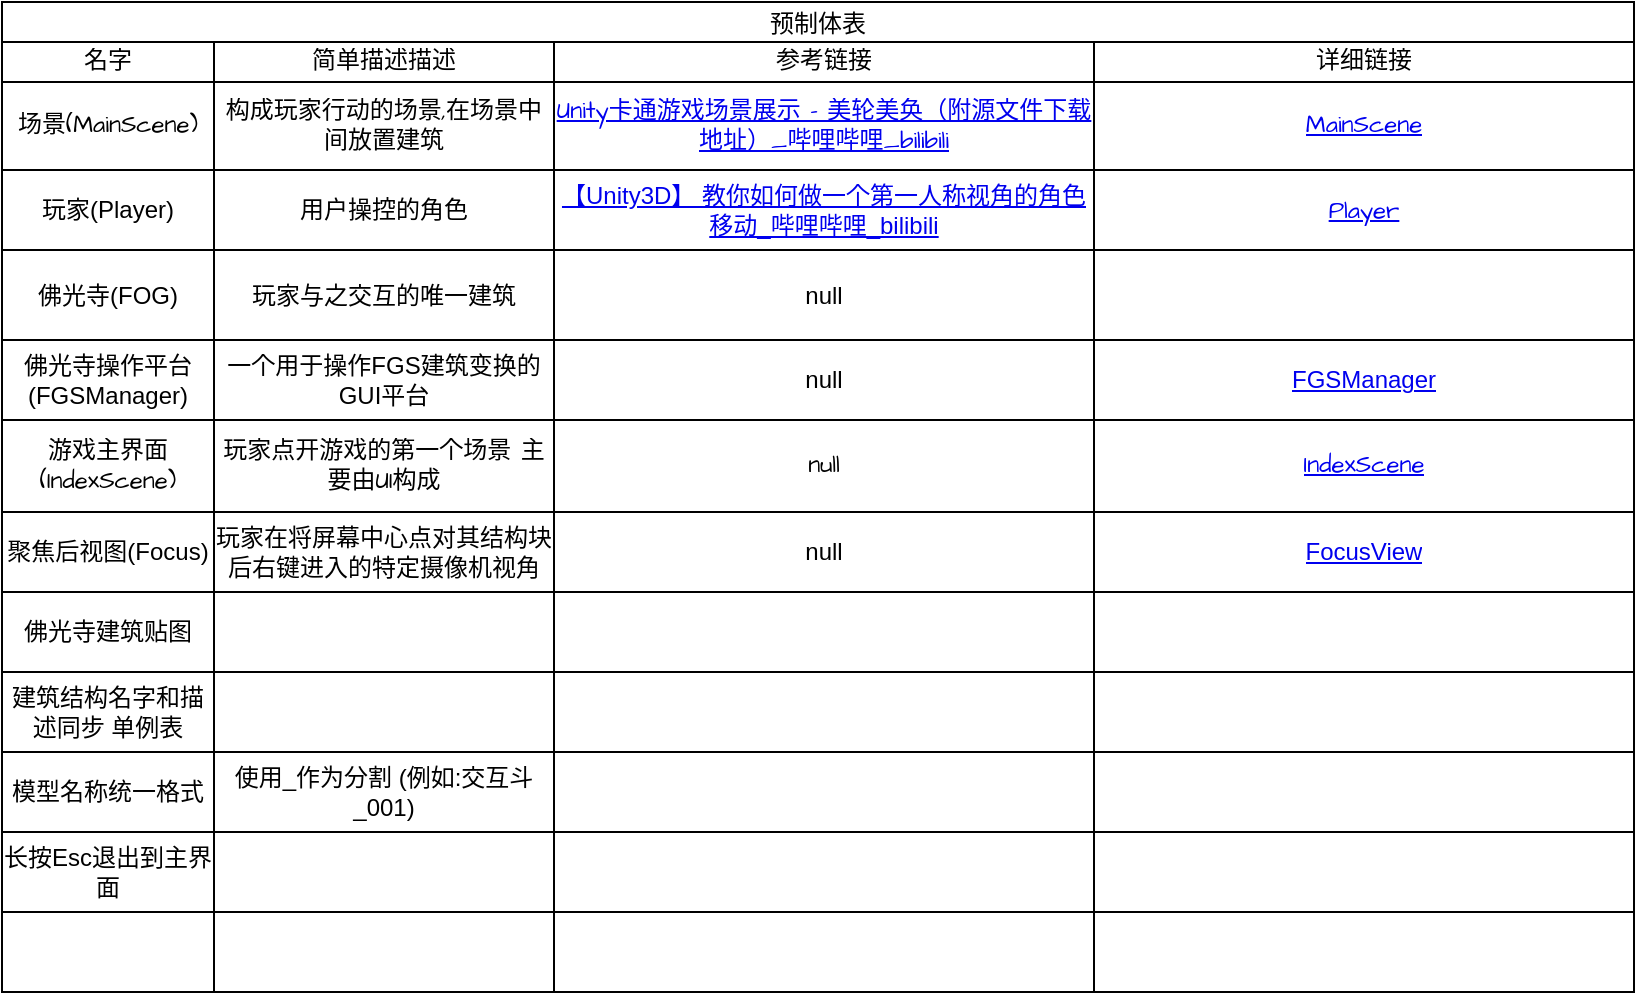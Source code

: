 <mxfile version="26.2.15" pages="6">
  <diagram id="1-rKmI6o-5bUScSMYYtw" name="预制体表格">
    <mxGraphModel dx="1899" dy="636" grid="1" gridSize="10" guides="1" tooltips="1" connect="1" arrows="1" fold="1" page="1" pageScale="1" pageWidth="827" pageHeight="1169" math="0" shadow="0">
      <root>
        <mxCell id="0" />
        <mxCell id="1" parent="0" />
        <mxCell id="0g8RJwKoZuMOCkTsHrHi-1" value="预制体表" style="shape=table;startSize=20;container=1;collapsible=0;childLayout=tableLayout;strokeColor=default;fontSize=12;hachureGap=4;fontFamily=Architects Daughter;fontSource=https%3A%2F%2Ffonts.googleapis.com%2Fcss%3Ffamily%3DArchitects%2BDaughter;movable=1;resizable=1;rotatable=1;deletable=1;editable=1;locked=0;connectable=1;" vertex="1" parent="1">
          <mxGeometry x="-10" width="816" height="495" as="geometry" />
        </mxCell>
        <mxCell id="0g8RJwKoZuMOCkTsHrHi-2" value="" style="shape=tableRow;horizontal=0;startSize=0;swimlaneHead=0;swimlaneBody=0;strokeColor=inherit;top=0;left=0;bottom=0;right=0;collapsible=0;dropTarget=0;fillColor=none;points=[[0,0.5],[1,0.5]];portConstraint=eastwest;fontSize=12;hachureGap=4;fontFamily=Architects Daughter;fontSource=https%3A%2F%2Ffonts.googleapis.com%2Fcss%3Ffamily%3DArchitects%2BDaughter;" vertex="1" parent="0g8RJwKoZuMOCkTsHrHi-1">
          <mxGeometry y="20" width="816" height="20" as="geometry" />
        </mxCell>
        <mxCell id="0g8RJwKoZuMOCkTsHrHi-3" value="名字" style="shape=partialRectangle;html=1;whiteSpace=wrap;connectable=0;strokeColor=inherit;overflow=hidden;fillColor=none;top=0;left=0;bottom=0;right=0;pointerEvents=1;fontSize=12;hachureGap=4;fontFamily=Architects Daughter;fontSource=https%3A%2F%2Ffonts.googleapis.com%2Fcss%3Ffamily%3DArchitects%2BDaughter;" vertex="1" parent="0g8RJwKoZuMOCkTsHrHi-2">
          <mxGeometry width="106" height="20" as="geometry">
            <mxRectangle width="106" height="20" as="alternateBounds" />
          </mxGeometry>
        </mxCell>
        <mxCell id="0g8RJwKoZuMOCkTsHrHi-4" value="简单描述描述" style="shape=partialRectangle;html=1;whiteSpace=wrap;connectable=0;strokeColor=inherit;overflow=hidden;fillColor=none;top=0;left=0;bottom=0;right=0;pointerEvents=1;fontSize=12;hachureGap=4;fontFamily=Architects Daughter;fontSource=https%3A%2F%2Ffonts.googleapis.com%2Fcss%3Ffamily%3DArchitects%2BDaughter;" vertex="1" parent="0g8RJwKoZuMOCkTsHrHi-2">
          <mxGeometry x="106" width="170" height="20" as="geometry">
            <mxRectangle width="170" height="20" as="alternateBounds" />
          </mxGeometry>
        </mxCell>
        <mxCell id="0g8RJwKoZuMOCkTsHrHi-5" value="参考链接" style="shape=partialRectangle;html=1;whiteSpace=wrap;connectable=0;strokeColor=inherit;overflow=hidden;fillColor=none;top=0;left=0;bottom=0;right=0;pointerEvents=1;fontSize=12;hachureGap=4;fontFamily=Architects Daughter;fontSource=https%3A%2F%2Ffonts.googleapis.com%2Fcss%3Ffamily%3DArchitects%2BDaughter;" vertex="1" parent="0g8RJwKoZuMOCkTsHrHi-2">
          <mxGeometry x="276" width="270" height="20" as="geometry">
            <mxRectangle width="270" height="20" as="alternateBounds" />
          </mxGeometry>
        </mxCell>
        <mxCell id="0g8RJwKoZuMOCkTsHrHi-39" value="详细链接" style="shape=partialRectangle;html=1;whiteSpace=wrap;connectable=0;strokeColor=inherit;overflow=hidden;fillColor=none;top=0;left=0;bottom=0;right=0;pointerEvents=1;fontSize=12;hachureGap=4;fontFamily=Architects Daughter;fontSource=https%3A%2F%2Ffonts.googleapis.com%2Fcss%3Ffamily%3DArchitects%2BDaughter;" vertex="1" parent="0g8RJwKoZuMOCkTsHrHi-2">
          <mxGeometry x="546" width="270" height="20" as="geometry">
            <mxRectangle width="270" height="20" as="alternateBounds" />
          </mxGeometry>
        </mxCell>
        <mxCell id="0g8RJwKoZuMOCkTsHrHi-6" value="" style="shape=tableRow;horizontal=0;startSize=0;swimlaneHead=0;swimlaneBody=0;strokeColor=inherit;top=0;left=0;bottom=0;right=0;collapsible=0;dropTarget=0;fillColor=none;points=[[0,0.5],[1,0.5]];portConstraint=eastwest;fontSize=12;hachureGap=4;fontFamily=Architects Daughter;fontSource=https%3A%2F%2Ffonts.googleapis.com%2Fcss%3Ffamily%3DArchitects%2BDaughter;" vertex="1" parent="0g8RJwKoZuMOCkTsHrHi-1">
          <mxGeometry y="40" width="816" height="44" as="geometry" />
        </mxCell>
        <mxCell id="0g8RJwKoZuMOCkTsHrHi-7" value="场景(MainScene)" style="shape=partialRectangle;html=1;whiteSpace=wrap;connectable=0;strokeColor=inherit;overflow=hidden;fillColor=none;top=0;left=0;bottom=0;right=0;pointerEvents=1;fontSize=12;hachureGap=4;fontFamily=Architects Daughter;fontSource=https%3A%2F%2Ffonts.googleapis.com%2Fcss%3Ffamily%3DArchitects%2BDaughter;" vertex="1" parent="0g8RJwKoZuMOCkTsHrHi-6">
          <mxGeometry width="106" height="44" as="geometry">
            <mxRectangle width="106" height="44" as="alternateBounds" />
          </mxGeometry>
        </mxCell>
        <mxCell id="0g8RJwKoZuMOCkTsHrHi-8" value="构成玩家行动的场景,在场景中间放置建筑" style="shape=partialRectangle;html=1;whiteSpace=wrap;connectable=0;strokeColor=inherit;overflow=hidden;fillColor=none;top=0;left=0;bottom=0;right=0;pointerEvents=1;fontSize=12;hachureGap=4;fontFamily=Architects Daughter;fontSource=https%3A%2F%2Ffonts.googleapis.com%2Fcss%3Ffamily%3DArchitects%2BDaughter;" vertex="1" parent="0g8RJwKoZuMOCkTsHrHi-6">
          <mxGeometry x="106" width="170" height="44" as="geometry">
            <mxRectangle width="170" height="44" as="alternateBounds" />
          </mxGeometry>
        </mxCell>
        <mxCell id="0g8RJwKoZuMOCkTsHrHi-9" value="&lt;a href=&quot;https://www.bilibili.com/video/BV1Fq4y1L7Su/?vd_source=1c78e2778794f822e4cd2de8532c06a4&quot;&gt;Unity卡通游戏场景展示 - 美轮美奂（附源文件下载地址）_哔哩哔哩_bilibili&lt;/a&gt;" style="shape=partialRectangle;html=1;whiteSpace=wrap;connectable=0;strokeColor=inherit;overflow=hidden;fillColor=none;top=0;left=0;bottom=0;right=0;pointerEvents=1;fontSize=12;hachureGap=4;fontFamily=Architects Daughter;fontSource=https%3A%2F%2Ffonts.googleapis.com%2Fcss%3Ffamily%3DArchitects%2BDaughter;" vertex="1" parent="0g8RJwKoZuMOCkTsHrHi-6">
          <mxGeometry x="276" width="270" height="44" as="geometry">
            <mxRectangle width="270" height="44" as="alternateBounds" />
          </mxGeometry>
        </mxCell>
        <mxCell id="0g8RJwKoZuMOCkTsHrHi-40" value="&lt;a href=&quot;data:page/id,dIMAZO0Rqe8L3iIOoYO3&quot;&gt;MainScene&lt;/a&gt;" style="shape=partialRectangle;html=1;whiteSpace=wrap;connectable=0;strokeColor=inherit;overflow=hidden;fillColor=none;top=0;left=0;bottom=0;right=0;pointerEvents=1;fontSize=12;hachureGap=4;fontFamily=Architects Daughter;fontSource=https%3A%2F%2Ffonts.googleapis.com%2Fcss%3Ffamily%3DArchitects%2BDaughter;" vertex="1" parent="0g8RJwKoZuMOCkTsHrHi-6">
          <mxGeometry x="546" width="270" height="44" as="geometry">
            <mxRectangle width="270" height="44" as="alternateBounds" />
          </mxGeometry>
        </mxCell>
        <mxCell id="0g8RJwKoZuMOCkTsHrHi-35" value="" style="shape=tableRow;horizontal=0;startSize=0;swimlaneHead=0;swimlaneBody=0;strokeColor=inherit;top=0;left=0;bottom=0;right=0;collapsible=0;dropTarget=0;fillColor=none;points=[[0,0.5],[1,0.5]];portConstraint=eastwest;fontSize=12;" vertex="1" parent="0g8RJwKoZuMOCkTsHrHi-1">
          <mxGeometry y="84" width="816" height="40" as="geometry" />
        </mxCell>
        <mxCell id="0g8RJwKoZuMOCkTsHrHi-36" value="玩家(Player)" style="shape=partialRectangle;html=1;whiteSpace=wrap;connectable=0;strokeColor=inherit;overflow=hidden;fillColor=none;top=0;left=0;bottom=0;right=0;pointerEvents=1;fontSize=12;" vertex="1" parent="0g8RJwKoZuMOCkTsHrHi-35">
          <mxGeometry width="106" height="40" as="geometry">
            <mxRectangle width="106" height="40" as="alternateBounds" />
          </mxGeometry>
        </mxCell>
        <mxCell id="0g8RJwKoZuMOCkTsHrHi-37" value="用户操控的角色" style="shape=partialRectangle;html=1;whiteSpace=wrap;connectable=0;strokeColor=inherit;overflow=hidden;fillColor=none;top=0;left=0;bottom=0;right=0;pointerEvents=1;fontSize=12;" vertex="1" parent="0g8RJwKoZuMOCkTsHrHi-35">
          <mxGeometry x="106" width="170" height="40" as="geometry">
            <mxRectangle width="170" height="40" as="alternateBounds" />
          </mxGeometry>
        </mxCell>
        <mxCell id="0g8RJwKoZuMOCkTsHrHi-38" value="&lt;a href=&quot;https://www.bilibili.com/video/BV16t4y127fH/?spm_id_from=333.337.search-card.all.click&quot;&gt;【Unity3D】 教你如何做一个第一人称视角的角色移动_哔哩哔哩_bilibili&lt;/a&gt;" style="shape=partialRectangle;html=1;whiteSpace=wrap;connectable=0;strokeColor=inherit;overflow=hidden;fillColor=none;top=0;left=0;bottom=0;right=0;pointerEvents=1;fontSize=12;" vertex="1" parent="0g8RJwKoZuMOCkTsHrHi-35">
          <mxGeometry x="276" width="270" height="40" as="geometry">
            <mxRectangle width="270" height="40" as="alternateBounds" />
          </mxGeometry>
        </mxCell>
        <mxCell id="0g8RJwKoZuMOCkTsHrHi-41" value="&lt;a style=&quot;font-family: &amp;quot;Architects Daughter&amp;quot;;&quot; href=&quot;data:page/id,fLEBr3gRiUWxGE-gNYGY&quot;&gt;Player&lt;/a&gt;" style="shape=partialRectangle;html=1;whiteSpace=wrap;connectable=0;strokeColor=inherit;overflow=hidden;fillColor=none;top=0;left=0;bottom=0;right=0;pointerEvents=1;fontSize=12;" vertex="1" parent="0g8RJwKoZuMOCkTsHrHi-35">
          <mxGeometry x="546" width="270" height="40" as="geometry">
            <mxRectangle width="270" height="40" as="alternateBounds" />
          </mxGeometry>
        </mxCell>
        <mxCell id="0g8RJwKoZuMOCkTsHrHi-31" value="" style="shape=tableRow;horizontal=0;startSize=0;swimlaneHead=0;swimlaneBody=0;strokeColor=inherit;top=0;left=0;bottom=0;right=0;collapsible=0;dropTarget=0;fillColor=none;points=[[0,0.5],[1,0.5]];portConstraint=eastwest;fontSize=12;" vertex="1" parent="0g8RJwKoZuMOCkTsHrHi-1">
          <mxGeometry y="124" width="816" height="45" as="geometry" />
        </mxCell>
        <mxCell id="0g8RJwKoZuMOCkTsHrHi-32" value="佛光寺(FOG)" style="shape=partialRectangle;html=1;whiteSpace=wrap;connectable=0;strokeColor=inherit;overflow=hidden;fillColor=none;top=0;left=0;bottom=0;right=0;pointerEvents=1;fontSize=12;" vertex="1" parent="0g8RJwKoZuMOCkTsHrHi-31">
          <mxGeometry width="106" height="45" as="geometry">
            <mxRectangle width="106" height="45" as="alternateBounds" />
          </mxGeometry>
        </mxCell>
        <mxCell id="0g8RJwKoZuMOCkTsHrHi-33" value="玩家与之交互的唯一建筑" style="shape=partialRectangle;html=1;whiteSpace=wrap;connectable=0;strokeColor=inherit;overflow=hidden;fillColor=none;top=0;left=0;bottom=0;right=0;pointerEvents=1;fontSize=12;" vertex="1" parent="0g8RJwKoZuMOCkTsHrHi-31">
          <mxGeometry x="106" width="170" height="45" as="geometry">
            <mxRectangle width="170" height="45" as="alternateBounds" />
          </mxGeometry>
        </mxCell>
        <mxCell id="0g8RJwKoZuMOCkTsHrHi-34" value="null" style="shape=partialRectangle;html=1;whiteSpace=wrap;connectable=0;strokeColor=inherit;overflow=hidden;fillColor=none;top=0;left=0;bottom=0;right=0;pointerEvents=1;fontSize=12;" vertex="1" parent="0g8RJwKoZuMOCkTsHrHi-31">
          <mxGeometry x="276" width="270" height="45" as="geometry">
            <mxRectangle width="270" height="45" as="alternateBounds" />
          </mxGeometry>
        </mxCell>
        <mxCell id="0g8RJwKoZuMOCkTsHrHi-42" style="shape=partialRectangle;html=1;whiteSpace=wrap;connectable=0;strokeColor=inherit;overflow=hidden;fillColor=none;top=0;left=0;bottom=0;right=0;pointerEvents=1;fontSize=12;" vertex="1" parent="0g8RJwKoZuMOCkTsHrHi-31">
          <mxGeometry x="546" width="270" height="45" as="geometry">
            <mxRectangle width="270" height="45" as="alternateBounds" />
          </mxGeometry>
        </mxCell>
        <mxCell id="0g8RJwKoZuMOCkTsHrHi-27" value="" style="shape=tableRow;horizontal=0;startSize=0;swimlaneHead=0;swimlaneBody=0;strokeColor=inherit;top=0;left=0;bottom=0;right=0;collapsible=0;dropTarget=0;fillColor=none;points=[[0,0.5],[1,0.5]];portConstraint=eastwest;fontSize=12;" vertex="1" parent="0g8RJwKoZuMOCkTsHrHi-1">
          <mxGeometry y="169" width="816" height="40" as="geometry" />
        </mxCell>
        <mxCell id="0g8RJwKoZuMOCkTsHrHi-28" value="佛光寺操作平台(FGSManager)" style="shape=partialRectangle;html=1;whiteSpace=wrap;connectable=0;strokeColor=inherit;overflow=hidden;fillColor=none;top=0;left=0;bottom=0;right=0;pointerEvents=1;fontSize=12;" vertex="1" parent="0g8RJwKoZuMOCkTsHrHi-27">
          <mxGeometry width="106" height="40" as="geometry">
            <mxRectangle width="106" height="40" as="alternateBounds" />
          </mxGeometry>
        </mxCell>
        <mxCell id="0g8RJwKoZuMOCkTsHrHi-29" value="一个用于操作FGS建筑变换的GUI平台" style="shape=partialRectangle;html=1;whiteSpace=wrap;connectable=0;strokeColor=inherit;overflow=hidden;fillColor=none;top=0;left=0;bottom=0;right=0;pointerEvents=1;fontSize=12;" vertex="1" parent="0g8RJwKoZuMOCkTsHrHi-27">
          <mxGeometry x="106" width="170" height="40" as="geometry">
            <mxRectangle width="170" height="40" as="alternateBounds" />
          </mxGeometry>
        </mxCell>
        <mxCell id="0g8RJwKoZuMOCkTsHrHi-30" value="null" style="shape=partialRectangle;html=1;whiteSpace=wrap;connectable=0;strokeColor=inherit;overflow=hidden;fillColor=none;top=0;left=0;bottom=0;right=0;pointerEvents=1;fontSize=12;" vertex="1" parent="0g8RJwKoZuMOCkTsHrHi-27">
          <mxGeometry x="276" width="270" height="40" as="geometry">
            <mxRectangle width="270" height="40" as="alternateBounds" />
          </mxGeometry>
        </mxCell>
        <mxCell id="0g8RJwKoZuMOCkTsHrHi-43" value="&lt;a href=&quot;data:page/id,bUl2KOjtyIZMbvqN8iDs&quot;&gt;FGSManager&lt;/a&gt;" style="shape=partialRectangle;html=1;whiteSpace=wrap;connectable=0;strokeColor=inherit;overflow=hidden;fillColor=none;top=0;left=0;bottom=0;right=0;pointerEvents=1;fontSize=12;" vertex="1" parent="0g8RJwKoZuMOCkTsHrHi-27">
          <mxGeometry x="546" width="270" height="40" as="geometry">
            <mxRectangle width="270" height="40" as="alternateBounds" />
          </mxGeometry>
        </mxCell>
        <mxCell id="0g8RJwKoZuMOCkTsHrHi-10" value="" style="shape=tableRow;horizontal=0;startSize=0;swimlaneHead=0;swimlaneBody=0;strokeColor=inherit;top=0;left=0;bottom=0;right=0;collapsible=0;dropTarget=0;fillColor=none;points=[[0,0.5],[1,0.5]];portConstraint=eastwest;fontSize=12;hachureGap=4;fontFamily=Architects Daughter;fontSource=https%3A%2F%2Ffonts.googleapis.com%2Fcss%3Ffamily%3DArchitects%2BDaughter;" vertex="1" parent="0g8RJwKoZuMOCkTsHrHi-1">
          <mxGeometry y="209" width="816" height="46" as="geometry" />
        </mxCell>
        <mxCell id="0g8RJwKoZuMOCkTsHrHi-11" value="游戏主界面(IndexScene)" style="shape=partialRectangle;html=1;whiteSpace=wrap;connectable=0;strokeColor=inherit;overflow=hidden;fillColor=none;top=0;left=0;bottom=0;right=0;pointerEvents=1;fontSize=12;hachureGap=4;fontFamily=Architects Daughter;fontSource=https%3A%2F%2Ffonts.googleapis.com%2Fcss%3Ffamily%3DArchitects%2BDaughter;" vertex="1" parent="0g8RJwKoZuMOCkTsHrHi-10">
          <mxGeometry width="106" height="46" as="geometry">
            <mxRectangle width="106" height="46" as="alternateBounds" />
          </mxGeometry>
        </mxCell>
        <mxCell id="0g8RJwKoZuMOCkTsHrHi-12" value="玩家点开游戏的第一个场景 主要由UI构成" style="shape=partialRectangle;html=1;whiteSpace=wrap;connectable=0;strokeColor=inherit;overflow=hidden;fillColor=none;top=0;left=0;bottom=0;right=0;pointerEvents=1;fontSize=12;hachureGap=4;fontFamily=Architects Daughter;fontSource=https%3A%2F%2Ffonts.googleapis.com%2Fcss%3Ffamily%3DArchitects%2BDaughter;" vertex="1" parent="0g8RJwKoZuMOCkTsHrHi-10">
          <mxGeometry x="106" width="170" height="46" as="geometry">
            <mxRectangle width="170" height="46" as="alternateBounds" />
          </mxGeometry>
        </mxCell>
        <mxCell id="0g8RJwKoZuMOCkTsHrHi-13" value="null" style="shape=partialRectangle;html=1;whiteSpace=wrap;connectable=0;strokeColor=inherit;overflow=hidden;fillColor=none;top=0;left=0;bottom=0;right=0;pointerEvents=1;fontSize=12;hachureGap=4;fontFamily=Architects Daughter;fontSource=https%3A%2F%2Ffonts.googleapis.com%2Fcss%3Ffamily%3DArchitects%2BDaughter;" vertex="1" parent="0g8RJwKoZuMOCkTsHrHi-10">
          <mxGeometry x="276" width="270" height="46" as="geometry">
            <mxRectangle width="270" height="46" as="alternateBounds" />
          </mxGeometry>
        </mxCell>
        <mxCell id="0g8RJwKoZuMOCkTsHrHi-44" value="&lt;a href=&quot;data:page/id,dIMAZO0Rqe8L3iIOoYO3&quot;&gt;IndexScene&lt;/a&gt;" style="shape=partialRectangle;html=1;whiteSpace=wrap;connectable=0;strokeColor=inherit;overflow=hidden;fillColor=none;top=0;left=0;bottom=0;right=0;pointerEvents=1;fontSize=12;hachureGap=4;fontFamily=Architects Daughter;fontSource=https%3A%2F%2Ffonts.googleapis.com%2Fcss%3Ffamily%3DArchitects%2BDaughter;" vertex="1" parent="0g8RJwKoZuMOCkTsHrHi-10">
          <mxGeometry x="546" width="270" height="46" as="geometry">
            <mxRectangle width="270" height="46" as="alternateBounds" />
          </mxGeometry>
        </mxCell>
        <mxCell id="8ShZdRlGoOmWNH-Km1xj-26" value="" style="shape=tableRow;horizontal=0;startSize=0;swimlaneHead=0;swimlaneBody=0;strokeColor=inherit;top=0;left=0;bottom=0;right=0;collapsible=0;dropTarget=0;fillColor=none;points=[[0,0.5],[1,0.5]];portConstraint=eastwest;fontSize=12;" vertex="1" parent="0g8RJwKoZuMOCkTsHrHi-1">
          <mxGeometry y="255" width="816" height="40" as="geometry" />
        </mxCell>
        <mxCell id="8ShZdRlGoOmWNH-Km1xj-27" value="聚焦后视图(Focus)" style="shape=partialRectangle;html=1;whiteSpace=wrap;connectable=0;strokeColor=inherit;overflow=hidden;fillColor=none;top=0;left=0;bottom=0;right=0;pointerEvents=1;fontSize=12;" vertex="1" parent="8ShZdRlGoOmWNH-Km1xj-26">
          <mxGeometry width="106" height="40" as="geometry">
            <mxRectangle width="106" height="40" as="alternateBounds" />
          </mxGeometry>
        </mxCell>
        <mxCell id="8ShZdRlGoOmWNH-Km1xj-28" value="玩家在将屏幕中心点对其结构块后右键进入的特定摄像机视角" style="shape=partialRectangle;html=1;whiteSpace=wrap;connectable=0;strokeColor=inherit;overflow=hidden;fillColor=none;top=0;left=0;bottom=0;right=0;pointerEvents=1;fontSize=12;" vertex="1" parent="8ShZdRlGoOmWNH-Km1xj-26">
          <mxGeometry x="106" width="170" height="40" as="geometry">
            <mxRectangle width="170" height="40" as="alternateBounds" />
          </mxGeometry>
        </mxCell>
        <mxCell id="8ShZdRlGoOmWNH-Km1xj-29" value="null" style="shape=partialRectangle;html=1;whiteSpace=wrap;connectable=0;strokeColor=inherit;overflow=hidden;fillColor=none;top=0;left=0;bottom=0;right=0;pointerEvents=1;fontSize=12;" vertex="1" parent="8ShZdRlGoOmWNH-Km1xj-26">
          <mxGeometry x="276" width="270" height="40" as="geometry">
            <mxRectangle width="270" height="40" as="alternateBounds" />
          </mxGeometry>
        </mxCell>
        <mxCell id="8ShZdRlGoOmWNH-Km1xj-30" value="&lt;a href=&quot;data:page/id,BcYL5dMppOZSAHrQVHQY&quot;&gt;FocusView&lt;/a&gt;" style="shape=partialRectangle;html=1;whiteSpace=wrap;connectable=0;strokeColor=inherit;overflow=hidden;fillColor=none;top=0;left=0;bottom=0;right=0;pointerEvents=1;fontSize=12;" vertex="1" parent="8ShZdRlGoOmWNH-Km1xj-26">
          <mxGeometry x="546" width="270" height="40" as="geometry">
            <mxRectangle width="270" height="40" as="alternateBounds" />
          </mxGeometry>
        </mxCell>
        <mxCell id="8ShZdRlGoOmWNH-Km1xj-21" value="" style="shape=tableRow;horizontal=0;startSize=0;swimlaneHead=0;swimlaneBody=0;strokeColor=inherit;top=0;left=0;bottom=0;right=0;collapsible=0;dropTarget=0;fillColor=none;points=[[0,0.5],[1,0.5]];portConstraint=eastwest;fontSize=12;" vertex="1" parent="0g8RJwKoZuMOCkTsHrHi-1">
          <mxGeometry y="295" width="816" height="40" as="geometry" />
        </mxCell>
        <mxCell id="8ShZdRlGoOmWNH-Km1xj-22" value="佛光寺建筑贴图" style="shape=partialRectangle;html=1;whiteSpace=wrap;connectable=0;strokeColor=inherit;overflow=hidden;fillColor=none;top=0;left=0;bottom=0;right=0;pointerEvents=1;fontSize=12;" vertex="1" parent="8ShZdRlGoOmWNH-Km1xj-21">
          <mxGeometry width="106" height="40" as="geometry">
            <mxRectangle width="106" height="40" as="alternateBounds" />
          </mxGeometry>
        </mxCell>
        <mxCell id="8ShZdRlGoOmWNH-Km1xj-23" value="" style="shape=partialRectangle;html=1;whiteSpace=wrap;connectable=0;strokeColor=inherit;overflow=hidden;fillColor=none;top=0;left=0;bottom=0;right=0;pointerEvents=1;fontSize=12;" vertex="1" parent="8ShZdRlGoOmWNH-Km1xj-21">
          <mxGeometry x="106" width="170" height="40" as="geometry">
            <mxRectangle width="170" height="40" as="alternateBounds" />
          </mxGeometry>
        </mxCell>
        <mxCell id="8ShZdRlGoOmWNH-Km1xj-24" value="" style="shape=partialRectangle;html=1;whiteSpace=wrap;connectable=0;strokeColor=inherit;overflow=hidden;fillColor=none;top=0;left=0;bottom=0;right=0;pointerEvents=1;fontSize=12;" vertex="1" parent="8ShZdRlGoOmWNH-Km1xj-21">
          <mxGeometry x="276" width="270" height="40" as="geometry">
            <mxRectangle width="270" height="40" as="alternateBounds" />
          </mxGeometry>
        </mxCell>
        <mxCell id="8ShZdRlGoOmWNH-Km1xj-25" value="" style="shape=partialRectangle;html=1;whiteSpace=wrap;connectable=0;strokeColor=inherit;overflow=hidden;fillColor=none;top=0;left=0;bottom=0;right=0;pointerEvents=1;fontSize=12;" vertex="1" parent="8ShZdRlGoOmWNH-Km1xj-21">
          <mxGeometry x="546" width="270" height="40" as="geometry">
            <mxRectangle width="270" height="40" as="alternateBounds" />
          </mxGeometry>
        </mxCell>
        <mxCell id="8ShZdRlGoOmWNH-Km1xj-16" value="" style="shape=tableRow;horizontal=0;startSize=0;swimlaneHead=0;swimlaneBody=0;strokeColor=inherit;top=0;left=0;bottom=0;right=0;collapsible=0;dropTarget=0;fillColor=none;points=[[0,0.5],[1,0.5]];portConstraint=eastwest;fontSize=12;" vertex="1" parent="0g8RJwKoZuMOCkTsHrHi-1">
          <mxGeometry y="335" width="816" height="40" as="geometry" />
        </mxCell>
        <mxCell id="8ShZdRlGoOmWNH-Km1xj-17" value="建筑结构名字和描述同步 单例表" style="shape=partialRectangle;html=1;whiteSpace=wrap;connectable=0;strokeColor=inherit;overflow=hidden;fillColor=none;top=0;left=0;bottom=0;right=0;pointerEvents=1;fontSize=12;" vertex="1" parent="8ShZdRlGoOmWNH-Km1xj-16">
          <mxGeometry width="106" height="40" as="geometry">
            <mxRectangle width="106" height="40" as="alternateBounds" />
          </mxGeometry>
        </mxCell>
        <mxCell id="8ShZdRlGoOmWNH-Km1xj-18" value="" style="shape=partialRectangle;html=1;whiteSpace=wrap;connectable=0;strokeColor=inherit;overflow=hidden;fillColor=none;top=0;left=0;bottom=0;right=0;pointerEvents=1;fontSize=12;" vertex="1" parent="8ShZdRlGoOmWNH-Km1xj-16">
          <mxGeometry x="106" width="170" height="40" as="geometry">
            <mxRectangle width="170" height="40" as="alternateBounds" />
          </mxGeometry>
        </mxCell>
        <mxCell id="8ShZdRlGoOmWNH-Km1xj-19" value="" style="shape=partialRectangle;html=1;whiteSpace=wrap;connectable=0;strokeColor=inherit;overflow=hidden;fillColor=none;top=0;left=0;bottom=0;right=0;pointerEvents=1;fontSize=12;" vertex="1" parent="8ShZdRlGoOmWNH-Km1xj-16">
          <mxGeometry x="276" width="270" height="40" as="geometry">
            <mxRectangle width="270" height="40" as="alternateBounds" />
          </mxGeometry>
        </mxCell>
        <mxCell id="8ShZdRlGoOmWNH-Km1xj-20" value="" style="shape=partialRectangle;html=1;whiteSpace=wrap;connectable=0;strokeColor=inherit;overflow=hidden;fillColor=none;top=0;left=0;bottom=0;right=0;pointerEvents=1;fontSize=12;" vertex="1" parent="8ShZdRlGoOmWNH-Km1xj-16">
          <mxGeometry x="546" width="270" height="40" as="geometry">
            <mxRectangle width="270" height="40" as="alternateBounds" />
          </mxGeometry>
        </mxCell>
        <mxCell id="_65JXM-F9IGeHQ8o-Om8-11" value="" style="shape=tableRow;horizontal=0;startSize=0;swimlaneHead=0;swimlaneBody=0;strokeColor=inherit;top=0;left=0;bottom=0;right=0;collapsible=0;dropTarget=0;fillColor=none;points=[[0,0.5],[1,0.5]];portConstraint=eastwest;fontSize=12;" vertex="1" parent="0g8RJwKoZuMOCkTsHrHi-1">
          <mxGeometry y="375" width="816" height="40" as="geometry" />
        </mxCell>
        <mxCell id="_65JXM-F9IGeHQ8o-Om8-12" value="模型名称统一格式" style="shape=partialRectangle;html=1;whiteSpace=wrap;connectable=0;strokeColor=inherit;overflow=hidden;fillColor=none;top=0;left=0;bottom=0;right=0;pointerEvents=1;fontSize=12;" vertex="1" parent="_65JXM-F9IGeHQ8o-Om8-11">
          <mxGeometry width="106" height="40" as="geometry">
            <mxRectangle width="106" height="40" as="alternateBounds" />
          </mxGeometry>
        </mxCell>
        <mxCell id="_65JXM-F9IGeHQ8o-Om8-13" value="使用_作为分割 (例如:交互斗_001&lt;span style=&quot;background-color: transparent; color: light-dark(rgb(0, 0, 0), rgb(255, 255, 255));&quot;&gt;)&lt;/span&gt;" style="shape=partialRectangle;html=1;whiteSpace=wrap;connectable=0;strokeColor=inherit;overflow=hidden;fillColor=none;top=0;left=0;bottom=0;right=0;pointerEvents=1;fontSize=12;" vertex="1" parent="_65JXM-F9IGeHQ8o-Om8-11">
          <mxGeometry x="106" width="170" height="40" as="geometry">
            <mxRectangle width="170" height="40" as="alternateBounds" />
          </mxGeometry>
        </mxCell>
        <mxCell id="_65JXM-F9IGeHQ8o-Om8-14" value="" style="shape=partialRectangle;html=1;whiteSpace=wrap;connectable=0;strokeColor=inherit;overflow=hidden;fillColor=none;top=0;left=0;bottom=0;right=0;pointerEvents=1;fontSize=12;" vertex="1" parent="_65JXM-F9IGeHQ8o-Om8-11">
          <mxGeometry x="276" width="270" height="40" as="geometry">
            <mxRectangle width="270" height="40" as="alternateBounds" />
          </mxGeometry>
        </mxCell>
        <mxCell id="_65JXM-F9IGeHQ8o-Om8-15" value="" style="shape=partialRectangle;html=1;whiteSpace=wrap;connectable=0;strokeColor=inherit;overflow=hidden;fillColor=none;top=0;left=0;bottom=0;right=0;pointerEvents=1;fontSize=12;" vertex="1" parent="_65JXM-F9IGeHQ8o-Om8-11">
          <mxGeometry x="546" width="270" height="40" as="geometry">
            <mxRectangle width="270" height="40" as="alternateBounds" />
          </mxGeometry>
        </mxCell>
        <mxCell id="_65JXM-F9IGeHQ8o-Om8-6" value="" style="shape=tableRow;horizontal=0;startSize=0;swimlaneHead=0;swimlaneBody=0;strokeColor=inherit;top=0;left=0;bottom=0;right=0;collapsible=0;dropTarget=0;fillColor=none;points=[[0,0.5],[1,0.5]];portConstraint=eastwest;fontSize=12;" vertex="1" parent="0g8RJwKoZuMOCkTsHrHi-1">
          <mxGeometry y="415" width="816" height="40" as="geometry" />
        </mxCell>
        <mxCell id="_65JXM-F9IGeHQ8o-Om8-7" value="长按Esc退出到主界面" style="shape=partialRectangle;html=1;whiteSpace=wrap;connectable=0;strokeColor=inherit;overflow=hidden;fillColor=none;top=0;left=0;bottom=0;right=0;pointerEvents=1;fontSize=12;" vertex="1" parent="_65JXM-F9IGeHQ8o-Om8-6">
          <mxGeometry width="106" height="40" as="geometry">
            <mxRectangle width="106" height="40" as="alternateBounds" />
          </mxGeometry>
        </mxCell>
        <mxCell id="_65JXM-F9IGeHQ8o-Om8-8" value="" style="shape=partialRectangle;html=1;whiteSpace=wrap;connectable=0;strokeColor=inherit;overflow=hidden;fillColor=none;top=0;left=0;bottom=0;right=0;pointerEvents=1;fontSize=12;" vertex="1" parent="_65JXM-F9IGeHQ8o-Om8-6">
          <mxGeometry x="106" width="170" height="40" as="geometry">
            <mxRectangle width="170" height="40" as="alternateBounds" />
          </mxGeometry>
        </mxCell>
        <mxCell id="_65JXM-F9IGeHQ8o-Om8-9" value="" style="shape=partialRectangle;html=1;whiteSpace=wrap;connectable=0;strokeColor=inherit;overflow=hidden;fillColor=none;top=0;left=0;bottom=0;right=0;pointerEvents=1;fontSize=12;" vertex="1" parent="_65JXM-F9IGeHQ8o-Om8-6">
          <mxGeometry x="276" width="270" height="40" as="geometry">
            <mxRectangle width="270" height="40" as="alternateBounds" />
          </mxGeometry>
        </mxCell>
        <mxCell id="_65JXM-F9IGeHQ8o-Om8-10" value="" style="shape=partialRectangle;html=1;whiteSpace=wrap;connectable=0;strokeColor=inherit;overflow=hidden;fillColor=none;top=0;left=0;bottom=0;right=0;pointerEvents=1;fontSize=12;" vertex="1" parent="_65JXM-F9IGeHQ8o-Om8-6">
          <mxGeometry x="546" width="270" height="40" as="geometry">
            <mxRectangle width="270" height="40" as="alternateBounds" />
          </mxGeometry>
        </mxCell>
        <mxCell id="_65JXM-F9IGeHQ8o-Om8-1" value="" style="shape=tableRow;horizontal=0;startSize=0;swimlaneHead=0;swimlaneBody=0;strokeColor=inherit;top=0;left=0;bottom=0;right=0;collapsible=0;dropTarget=0;fillColor=none;points=[[0,0.5],[1,0.5]];portConstraint=eastwest;fontSize=12;" vertex="1" parent="0g8RJwKoZuMOCkTsHrHi-1">
          <mxGeometry y="455" width="816" height="40" as="geometry" />
        </mxCell>
        <mxCell id="_65JXM-F9IGeHQ8o-Om8-2" value="" style="shape=partialRectangle;html=1;whiteSpace=wrap;connectable=0;strokeColor=inherit;overflow=hidden;fillColor=none;top=0;left=0;bottom=0;right=0;pointerEvents=1;fontSize=12;" vertex="1" parent="_65JXM-F9IGeHQ8o-Om8-1">
          <mxGeometry width="106" height="40" as="geometry">
            <mxRectangle width="106" height="40" as="alternateBounds" />
          </mxGeometry>
        </mxCell>
        <mxCell id="_65JXM-F9IGeHQ8o-Om8-3" value="" style="shape=partialRectangle;html=1;whiteSpace=wrap;connectable=0;strokeColor=inherit;overflow=hidden;fillColor=none;top=0;left=0;bottom=0;right=0;pointerEvents=1;fontSize=12;" vertex="1" parent="_65JXM-F9IGeHQ8o-Om8-1">
          <mxGeometry x="106" width="170" height="40" as="geometry">
            <mxRectangle width="170" height="40" as="alternateBounds" />
          </mxGeometry>
        </mxCell>
        <mxCell id="_65JXM-F9IGeHQ8o-Om8-4" value="" style="shape=partialRectangle;html=1;whiteSpace=wrap;connectable=0;strokeColor=inherit;overflow=hidden;fillColor=none;top=0;left=0;bottom=0;right=0;pointerEvents=1;fontSize=12;" vertex="1" parent="_65JXM-F9IGeHQ8o-Om8-1">
          <mxGeometry x="276" width="270" height="40" as="geometry">
            <mxRectangle width="270" height="40" as="alternateBounds" />
          </mxGeometry>
        </mxCell>
        <mxCell id="_65JXM-F9IGeHQ8o-Om8-5" value="" style="shape=partialRectangle;html=1;whiteSpace=wrap;connectable=0;strokeColor=inherit;overflow=hidden;fillColor=none;top=0;left=0;bottom=0;right=0;pointerEvents=1;fontSize=12;" vertex="1" parent="_65JXM-F9IGeHQ8o-Om8-1">
          <mxGeometry x="546" width="270" height="40" as="geometry">
            <mxRectangle width="270" height="40" as="alternateBounds" />
          </mxGeometry>
        </mxCell>
      </root>
    </mxGraphModel>
  </diagram>
  <diagram id="XLc0wt3L7SqhXOiJBYMW" name="主场景">
    <mxGraphModel dx="1828" dy="1085" grid="1" gridSize="10" guides="1" tooltips="1" connect="1" arrows="1" fold="1" page="1" pageScale="1" pageWidth="827" pageHeight="1169" math="0" shadow="1">
      <root>
        <mxCell id="0" />
        <mxCell id="1" parent="0" />
        <mxCell id="1D9iU9_XTKqWFH69VbKy-49" value="" style="group" parent="1" vertex="1" connectable="0">
          <mxGeometry x="100" y="271" width="590" height="499" as="geometry" />
        </mxCell>
        <mxCell id="1D9iU9_XTKqWFH69VbKy-47" value="" style="rounded=1;whiteSpace=wrap;html=1;" parent="1D9iU9_XTKqWFH69VbKy-49" vertex="1">
          <mxGeometry width="590" height="499" as="geometry" />
        </mxCell>
        <mxCell id="1D9iU9_XTKqWFH69VbKy-48" value="游戏场景" style="text;html=1;align=center;verticalAlign=middle;whiteSpace=wrap;rounded=0;fillColor=#f8cecc;strokeColor=#b85450;" parent="1D9iU9_XTKqWFH69VbKy-49" vertex="1">
          <mxGeometry x="50" y="19" width="60" height="30" as="geometry" />
        </mxCell>
        <mxCell id="1D9iU9_XTKqWFH69VbKy-1" value="主建筑" style="whiteSpace=wrap;html=1;aspect=fixed;" parent="1" vertex="1">
          <mxGeometry x="350" y="360" width="200" height="200" as="geometry" />
        </mxCell>
        <mxCell id="1D9iU9_XTKqWFH69VbKy-17" style="edgeStyle=orthogonalEdgeStyle;rounded=0;orthogonalLoop=1;jettySize=auto;html=1;entryX=0;entryY=0.25;entryDx=0;entryDy=0;" parent="1" source="1D9iU9_XTKqWFH69VbKy-3" target="1D9iU9_XTKqWFH69VbKy-7" edge="1">
          <mxGeometry relative="1" as="geometry" />
        </mxCell>
        <mxCell id="1D9iU9_XTKqWFH69VbKy-19" value="玩家交互后打开面板" style="edgeLabel;html=1;align=center;verticalAlign=middle;resizable=0;points=[];" parent="1D9iU9_XTKqWFH69VbKy-17" vertex="1" connectable="0">
          <mxGeometry x="0.028" y="1" relative="1" as="geometry">
            <mxPoint as="offset" />
          </mxGeometry>
        </mxCell>
        <mxCell id="1D9iU9_XTKqWFH69VbKy-27" style="edgeStyle=orthogonalEdgeStyle;rounded=0;orthogonalLoop=1;jettySize=auto;html=1;entryX=1;entryY=0;entryDx=0;entryDy=0;" parent="1" source="1D9iU9_XTKqWFH69VbKy-5" target="1D9iU9_XTKqWFH69VbKy-1" edge="1">
          <mxGeometry relative="1" as="geometry" />
        </mxCell>
        <mxCell id="1D9iU9_XTKqWFH69VbKy-28" value="由建筑结构块组成" style="edgeLabel;html=1;align=center;verticalAlign=middle;resizable=0;points=[];" parent="1D9iU9_XTKqWFH69VbKy-27" vertex="1" connectable="0">
          <mxGeometry x="-0.134" y="1" relative="1" as="geometry">
            <mxPoint as="offset" />
          </mxGeometry>
        </mxCell>
        <mxCell id="1D9iU9_XTKqWFH69VbKy-38" style="edgeStyle=orthogonalEdgeStyle;rounded=0;orthogonalLoop=1;jettySize=auto;html=1;entryX=0;entryY=0.5;entryDx=0;entryDy=0;" parent="1" source="1D9iU9_XTKqWFH69VbKy-5" target="1D9iU9_XTKqWFH69VbKy-36" edge="1">
          <mxGeometry relative="1" as="geometry" />
        </mxCell>
        <mxCell id="1D9iU9_XTKqWFH69VbKy-5" value="建筑结构块" style="rounded=0;whiteSpace=wrap;html=1;" parent="1" vertex="1">
          <mxGeometry x="737" y="350" width="90" height="20" as="geometry" />
        </mxCell>
        <mxCell id="1D9iU9_XTKqWFH69VbKy-18" value="" style="shape=cylinder3;whiteSpace=wrap;html=1;boundedLbl=1;backgroundOutline=1;size=15;" parent="1" vertex="1">
          <mxGeometry x="530" y="585" width="20" height="49" as="geometry" />
        </mxCell>
        <mxCell id="1D9iU9_XTKqWFH69VbKy-39" style="edgeStyle=orthogonalEdgeStyle;rounded=0;orthogonalLoop=1;jettySize=auto;html=1;entryX=0;entryY=0;entryDx=0;entryDy=0;" parent="1" source="1D9iU9_XTKqWFH69VbKy-3" target="1D9iU9_XTKqWFH69VbKy-20" edge="1">
          <mxGeometry relative="1" as="geometry">
            <Array as="points">
              <mxPoint x="540" y="840" />
            </Array>
          </mxGeometry>
        </mxCell>
        <mxCell id="1D9iU9_XTKqWFH69VbKy-3" value="操作平台" style="rounded=1;whiteSpace=wrap;html=1;" parent="1" vertex="1">
          <mxGeometry x="510" y="585" width="60" height="25" as="geometry" />
        </mxCell>
        <mxCell id="1D9iU9_XTKqWFH69VbKy-16" value="" style="group;fillColor=#f8cecc;strokeColor=#b85450;" parent="1" vertex="1" connectable="0">
          <mxGeometry x="870" y="560" width="310" height="190" as="geometry" />
        </mxCell>
        <mxCell id="1D9iU9_XTKqWFH69VbKy-6" value="" style="rounded=0;whiteSpace=wrap;html=1;movable=1;resizable=1;rotatable=1;deletable=1;editable=1;locked=0;connectable=1;" parent="1D9iU9_XTKqWFH69VbKy-16" vertex="1">
          <mxGeometry y="20" width="310" height="170" as="geometry" />
        </mxCell>
        <mxCell id="1D9iU9_XTKqWFH69VbKy-7" value="操作平台:UI面板" style="rounded=0;whiteSpace=wrap;html=1;" parent="1D9iU9_XTKqWFH69VbKy-16" vertex="1">
          <mxGeometry width="58.491" height="20" as="geometry" />
        </mxCell>
        <mxCell id="1D9iU9_XTKqWFH69VbKy-8" value="拆解建筑" style="rounded=1;whiteSpace=wrap;html=1;" parent="1D9iU9_XTKqWFH69VbKy-16" vertex="1">
          <mxGeometry x="3.802" y="25" width="39.189" height="20" as="geometry" />
        </mxCell>
        <mxCell id="1D9iU9_XTKqWFH69VbKy-10" value="还原建筑" style="rounded=1;whiteSpace=wrap;html=1;" parent="1D9iU9_XTKqWFH69VbKy-16" vertex="1">
          <mxGeometry x="3.802" y="50" width="39.189" height="20" as="geometry" />
        </mxCell>
        <mxCell id="1D9iU9_XTKqWFH69VbKy-12" value="启动飞行模式" style="rounded=1;whiteSpace=wrap;html=1;" parent="1D9iU9_XTKqWFH69VbKy-16" vertex="1">
          <mxGeometry x="122.83" y="30" width="48.84" height="20" as="geometry" />
        </mxCell>
        <mxCell id="1D9iU9_XTKqWFH69VbKy-15" value="" style="group" parent="1D9iU9_XTKqWFH69VbKy-16" vertex="1" connectable="0">
          <mxGeometry x="3.802" y="70" width="90.075" height="27" as="geometry" />
        </mxCell>
        <mxCell id="1D9iU9_XTKqWFH69VbKy-13" value="调整建筑缩放" style="rounded=1;whiteSpace=wrap;html=1;" parent="1D9iU9_XTKqWFH69VbKy-15" vertex="1">
          <mxGeometry x="2.34" y="8.5" width="87.736" height="10" as="geometry" />
        </mxCell>
        <mxCell id="1D9iU9_XTKqWFH69VbKy-14" value="" style="ellipse;whiteSpace=wrap;html=1;aspect=fixed;" parent="1D9iU9_XTKqWFH69VbKy-15" vertex="1">
          <mxGeometry x="2.34" y="5" width="9.943" height="9.943" as="geometry" />
        </mxCell>
        <mxCell id="1D9iU9_XTKqWFH69VbKy-20" value="BuildingManager 建筑管理类" style="swimlane;fontStyle=1;align=center;verticalAlign=top;childLayout=stackLayout;horizontal=1;startSize=26;horizontalStack=0;resizeParent=1;resizeParentMax=0;resizeLast=0;collapsible=1;marginBottom=0;whiteSpace=wrap;html=1;" parent="1" vertex="1">
          <mxGeometry x="620" y="840" width="200" height="110" as="geometry" />
        </mxCell>
        <mxCell id="1D9iU9_XTKqWFH69VbKy-21" value="Bool 是否拆解" style="text;strokeColor=none;fillColor=none;align=left;verticalAlign=top;spacingLeft=4;spacingRight=4;overflow=hidden;rotatable=0;points=[[0,0.5],[1,0.5]];portConstraint=eastwest;whiteSpace=wrap;html=1;" parent="1D9iU9_XTKqWFH69VbKy-20" vertex="1">
          <mxGeometry y="26" width="200" height="26" as="geometry" />
        </mxCell>
        <mxCell id="1D9iU9_XTKqWFH69VbKy-22" value="" style="line;strokeWidth=1;fillColor=none;align=left;verticalAlign=middle;spacingTop=-1;spacingLeft=3;spacingRight=3;rotatable=0;labelPosition=right;points=[];portConstraint=eastwest;strokeColor=inherit;" parent="1D9iU9_XTKqWFH69VbKy-20" vertex="1">
          <mxGeometry y="52" width="200" height="8" as="geometry" />
        </mxCell>
        <mxCell id="1D9iU9_XTKqWFH69VbKy-23" value="拆解建筑&lt;div&gt;还原建筑&lt;/div&gt;" style="text;strokeColor=none;fillColor=none;align=left;verticalAlign=top;spacingLeft=4;spacingRight=4;overflow=hidden;rotatable=0;points=[[0,0.5],[1,0.5]];portConstraint=eastwest;whiteSpace=wrap;html=1;" parent="1D9iU9_XTKqWFH69VbKy-20" vertex="1">
          <mxGeometry y="60" width="200" height="50" as="geometry" />
        </mxCell>
        <mxCell id="1D9iU9_XTKqWFH69VbKy-32" style="edgeStyle=orthogonalEdgeStyle;rounded=0;orthogonalLoop=1;jettySize=auto;html=1;entryX=0;entryY=0.25;entryDx=0;entryDy=0;" parent="1" source="1D9iU9_XTKqWFH69VbKy-5" target="efUUqwUHlmib_Drfx1qJ-2" edge="1">
          <mxGeometry relative="1" as="geometry">
            <mxPoint x="1068.92" y="439.259" as="targetPoint" />
          </mxGeometry>
        </mxCell>
        <mxCell id="1D9iU9_XTKqWFH69VbKy-33" value="BuildingItem&amp;nbsp; 建筑结构块" style="swimlane;fontStyle=1;align=center;verticalAlign=top;childLayout=stackLayout;horizontal=1;startSize=26;horizontalStack=0;resizeParent=1;resizeParentMax=0;resizeLast=0;collapsible=1;marginBottom=0;whiteSpace=wrap;html=1;" parent="1" vertex="1">
          <mxGeometry x="737" y="100" width="250" height="140" as="geometry" />
        </mxCell>
        <mxCell id="1D9iU9_XTKqWFH69VbKy-34" value="string 名字&lt;div&gt;string 描述&lt;/div&gt;&lt;div&gt;Vector3 默认位置&lt;/div&gt;" style="text;strokeColor=none;fillColor=none;align=left;verticalAlign=top;spacingLeft=4;spacingRight=4;overflow=hidden;rotatable=0;points=[[0,0.5],[1,0.5]];portConstraint=eastwest;whiteSpace=wrap;html=1;" parent="1D9iU9_XTKqWFH69VbKy-33" vertex="1">
          <mxGeometry y="26" width="250" height="54" as="geometry" />
        </mxCell>
        <mxCell id="1D9iU9_XTKqWFH69VbKy-35" value="" style="line;strokeWidth=1;fillColor=none;align=left;verticalAlign=middle;spacingTop=-1;spacingLeft=3;spacingRight=3;rotatable=0;labelPosition=right;points=[];portConstraint=eastwest;strokeColor=inherit;" parent="1D9iU9_XTKqWFH69VbKy-33" vertex="1">
          <mxGeometry y="80" width="250" height="8" as="geometry" />
        </mxCell>
        <mxCell id="1D9iU9_XTKqWFH69VbKy-36" value="---移动:控制物块移动到空间中的位置&lt;div&gt;---返回原点:控制物块移动到默认位置&lt;/div&gt;&lt;div&gt;---隐藏结构:将物体失效&lt;/div&gt;" style="text;strokeColor=none;fillColor=none;align=left;verticalAlign=top;spacingLeft=4;spacingRight=4;overflow=hidden;rotatable=0;points=[[0,0.5],[1,0.5]];portConstraint=eastwest;whiteSpace=wrap;html=1;" parent="1D9iU9_XTKqWFH69VbKy-33" vertex="1">
          <mxGeometry y="88" width="250" height="52" as="geometry" />
        </mxCell>
        <mxCell id="1D9iU9_XTKqWFH69VbKy-54" style="edgeStyle=orthogonalEdgeStyle;rounded=0;orthogonalLoop=1;jettySize=auto;html=1;entryX=0.5;entryY=0;entryDx=0;entryDy=0;" parent="1" source="1D9iU9_XTKqWFH69VbKy-46" target="1D9iU9_XTKqWFH69VbKy-50" edge="1">
          <mxGeometry relative="1" as="geometry" />
        </mxCell>
        <mxCell id="1D9iU9_XTKqWFH69VbKy-46" value="Actor" style="shape=umlActor;verticalLabelPosition=bottom;verticalAlign=top;html=1;outlineConnect=0;" parent="1" vertex="1">
          <mxGeometry x="340" y="640" width="30" height="60" as="geometry" />
        </mxCell>
        <mxCell id="1D9iU9_XTKqWFH69VbKy-50" value="Player玩家类//负责控制玩家移动和交互" style="swimlane;fontStyle=1;align=center;verticalAlign=top;childLayout=stackLayout;horizontal=1;startSize=26;horizontalStack=0;resizeParent=1;resizeParentMax=0;resizeLast=0;collapsible=1;marginBottom=0;whiteSpace=wrap;html=1;" parent="1" vertex="1">
          <mxGeometry x="30" y="880" width="450" height="86" as="geometry" />
        </mxCell>
        <mxCell id="1D9iU9_XTKqWFH69VbKy-51" value="//" style="text;strokeColor=none;fillColor=none;align=left;verticalAlign=top;spacingLeft=4;spacingRight=4;overflow=hidden;rotatable=0;points=[[0,0.5],[1,0.5]];portConstraint=eastwest;whiteSpace=wrap;html=1;" parent="1D9iU9_XTKqWFH69VbKy-50" vertex="1">
          <mxGeometry y="26" width="450" height="26" as="geometry" />
        </mxCell>
        <mxCell id="1D9iU9_XTKqWFH69VbKy-52" value="" style="line;strokeWidth=1;fillColor=none;align=left;verticalAlign=middle;spacingTop=-1;spacingLeft=3;spacingRight=3;rotatable=0;labelPosition=right;points=[];portConstraint=eastwest;strokeColor=inherit;" parent="1D9iU9_XTKqWFH69VbKy-50" vertex="1">
          <mxGeometry y="52" width="450" height="8" as="geometry" />
        </mxCell>
        <mxCell id="1D9iU9_XTKqWFH69VbKy-53" value="+ method(type): type" style="text;strokeColor=none;fillColor=none;align=left;verticalAlign=top;spacingLeft=4;spacingRight=4;overflow=hidden;rotatable=0;points=[[0,0.5],[1,0.5]];portConstraint=eastwest;whiteSpace=wrap;html=1;" parent="1D9iU9_XTKqWFH69VbKy-50" vertex="1">
          <mxGeometry y="60" width="450" height="26" as="geometry" />
        </mxCell>
        <mxCell id="nLwhCy3q8pd4AdrfcPhy-2" style="edgeStyle=orthogonalEdgeStyle;rounded=0;orthogonalLoop=1;jettySize=auto;html=1;entryX=1;entryY=0;entryDx=0;entryDy=0;" parent="1" source="1D9iU9_XTKqWFH69VbKy-6" target="1D9iU9_XTKqWFH69VbKy-20" edge="1">
          <mxGeometry relative="1" as="geometry" />
        </mxCell>
        <mxCell id="nLwhCy3q8pd4AdrfcPhy-3" value="通过UI实现对脚本BuildingManager中方法的调用" style="edgeLabel;html=1;align=center;verticalAlign=middle;resizable=0;points=[];" parent="nLwhCy3q8pd4AdrfcPhy-2" vertex="1" connectable="0">
          <mxGeometry x="-0.142" y="-2" relative="1" as="geometry">
            <mxPoint as="offset" />
          </mxGeometry>
        </mxCell>
        <mxCell id="8lNy1FMne30DINlXxDF3-1" value="Classname" style="swimlane;fontStyle=1;align=center;verticalAlign=top;childLayout=stackLayout;horizontal=1;startSize=26;horizontalStack=0;resizeParent=1;resizeParentMax=0;resizeLast=0;collapsible=1;marginBottom=0;whiteSpace=wrap;html=1;" parent="1" vertex="1">
          <mxGeometry x="1550" y="370" width="160" height="124" as="geometry" />
        </mxCell>
        <mxCell id="8lNy1FMne30DINlXxDF3-2" value="需求:玩家视线投射到物块上然后按下鼠标右键显示UI&lt;div&gt;&lt;br&gt;&lt;/div&gt;&lt;div&gt;显示UI的同时显示鼠标&lt;/div&gt;" style="text;strokeColor=none;fillColor=none;align=left;verticalAlign=top;spacingLeft=4;spacingRight=4;overflow=hidden;rotatable=0;points=[[0,0.5],[1,0.5]];portConstraint=eastwest;whiteSpace=wrap;html=1;" parent="8lNy1FMne30DINlXxDF3-1" vertex="1">
          <mxGeometry y="26" width="160" height="64" as="geometry" />
        </mxCell>
        <mxCell id="8lNy1FMne30DINlXxDF3-3" value="" style="line;strokeWidth=1;fillColor=none;align=left;verticalAlign=middle;spacingTop=-1;spacingLeft=3;spacingRight=3;rotatable=0;labelPosition=right;points=[];portConstraint=eastwest;strokeColor=inherit;" parent="8lNy1FMne30DINlXxDF3-1" vertex="1">
          <mxGeometry y="90" width="160" height="8" as="geometry" />
        </mxCell>
        <mxCell id="8lNy1FMne30DINlXxDF3-4" value="+ method(type): type" style="text;strokeColor=none;fillColor=none;align=left;verticalAlign=top;spacingLeft=4;spacingRight=4;overflow=hidden;rotatable=0;points=[[0,0.5],[1,0.5]];portConstraint=eastwest;whiteSpace=wrap;html=1;" parent="8lNy1FMne30DINlXxDF3-1" vertex="1">
          <mxGeometry y="98" width="160" height="26" as="geometry" />
        </mxCell>
        <mxCell id="8lNy1FMne30DINlXxDF3-5" style="edgeStyle=orthogonalEdgeStyle;rounded=0;orthogonalLoop=1;jettySize=auto;html=1;entryX=0.005;entryY=-0.138;entryDx=0;entryDy=0;entryPerimeter=0;exitX=1.114;exitY=0.605;exitDx=0;exitDy=0;exitPerimeter=0;" parent="1" source="efUUqwUHlmib_Drfx1qJ-5" target="8lNy1FMne30DINlXxDF3-4" edge="1">
          <mxGeometry relative="1" as="geometry">
            <mxPoint x="1420" y="426.943" as="sourcePoint" />
          </mxGeometry>
        </mxCell>
        <mxCell id="efUUqwUHlmib_Drfx1qJ-1" value="" style="group" parent="1" vertex="1" connectable="0">
          <mxGeometry x="1150" y="290" width="250" height="190" as="geometry" />
        </mxCell>
        <mxCell id="efUUqwUHlmib_Drfx1qJ-2" value="" style="rounded=1;whiteSpace=wrap;html=1;movable=1;resizable=1;rotatable=1;deletable=1;editable=1;locked=0;connectable=1;" parent="efUUqwUHlmib_Drfx1qJ-1" vertex="1">
          <mxGeometry y="46.444" width="250" height="143.556" as="geometry" />
        </mxCell>
        <mxCell id="efUUqwUHlmib_Drfx1qJ-3" value="建筑的某个结构块" style="shape=cube;whiteSpace=wrap;html=1;boundedLbl=1;backgroundOutline=1;darkOpacity=0.05;darkOpacity2=0.1;movable=1;resizable=1;rotatable=1;deletable=1;editable=1;locked=0;connectable=1;" parent="efUUqwUHlmib_Drfx1qJ-1" vertex="1">
          <mxGeometry x="103.261" y="101.333" width="43.478" height="33.778" as="geometry" />
        </mxCell>
        <mxCell id="efUUqwUHlmib_Drfx1qJ-4" value="名称" style="html=1;whiteSpace=wrap;movable=1;resizable=1;rotatable=1;deletable=1;editable=1;locked=0;connectable=1;" parent="efUUqwUHlmib_Drfx1qJ-1" vertex="1">
          <mxGeometry x="7.246" y="71.778" width="39.855" height="97.111" as="geometry" />
        </mxCell>
        <mxCell id="efUUqwUHlmib_Drfx1qJ-5" value="描述" style="html=1;whiteSpace=wrap;movable=1;resizable=1;rotatable=1;deletable=1;editable=1;locked=0;connectable=1;" parent="efUUqwUHlmib_Drfx1qJ-1" vertex="1">
          <mxGeometry x="206.522" y="67.556" width="39.855" height="97.111" as="geometry" />
        </mxCell>
        <mxCell id="efUUqwUHlmib_Drfx1qJ-6" value="背景模糊处理" style="text;html=1;align=center;verticalAlign=middle;whiteSpace=wrap;rounded=0;movable=1;resizable=1;rotatable=1;deletable=1;editable=1;locked=0;connectable=1;" parent="efUUqwUHlmib_Drfx1qJ-1" vertex="1">
          <mxGeometry x="152.174" width="21.739" height="12.667" as="geometry" />
        </mxCell>
        <mxCell id="efUUqwUHlmib_Drfx1qJ-7" style="edgeStyle=orthogonalEdgeStyle;rounded=0;orthogonalLoop=1;jettySize=auto;html=1;entryX=0.739;entryY=0.118;entryDx=0;entryDy=0;entryPerimeter=0;movable=1;resizable=1;rotatable=1;deletable=1;editable=1;locked=0;connectable=1;" parent="efUUqwUHlmib_Drfx1qJ-1" source="efUUqwUHlmib_Drfx1qJ-6" target="efUUqwUHlmib_Drfx1qJ-2" edge="1">
          <mxGeometry relative="1" as="geometry" />
        </mxCell>
        <mxCell id="efUUqwUHlmib_Drfx1qJ-8" value="聚焦后视图" style="text;html=1;align=center;verticalAlign=middle;whiteSpace=wrap;rounded=0;movable=1;resizable=1;rotatable=1;deletable=1;editable=1;locked=0;connectable=1;" parent="efUUqwUHlmib_Drfx1qJ-1" vertex="1">
          <mxGeometry x="14.493" y="12.667" width="21.739" height="12.667" as="geometry" />
        </mxCell>
        <mxCell id="efUUqwUHlmib_Drfx1qJ-9" style="edgeStyle=orthogonalEdgeStyle;rounded=0;orthogonalLoop=1;jettySize=auto;html=1;entryX=0.099;entryY=0.003;entryDx=0;entryDy=0;entryPerimeter=0;movable=1;resizable=1;rotatable=1;deletable=1;editable=1;locked=0;connectable=1;" parent="efUUqwUHlmib_Drfx1qJ-1" source="efUUqwUHlmib_Drfx1qJ-8" target="efUUqwUHlmib_Drfx1qJ-2" edge="1">
          <mxGeometry relative="1" as="geometry" />
        </mxCell>
      </root>
    </mxGraphModel>
  </diagram>
  <diagram id="dIMAZO0Rqe8L3iIOoYO3" name="IndexScene">
    <mxGraphModel dx="1295" dy="768" grid="1" gridSize="10" guides="1" tooltips="1" connect="1" arrows="1" fold="1" page="1" pageScale="1" pageWidth="827" pageHeight="1169" math="0" shadow="0">
      <root>
        <mxCell id="0" />
        <mxCell id="1" parent="0" />
      </root>
    </mxGraphModel>
  </diagram>
  <diagram id="fLEBr3gRiUWxGE-gNYGY" name="玩家">
    <mxGraphModel dx="1554" dy="922" grid="1" gridSize="10" guides="1" tooltips="1" connect="1" arrows="1" fold="1" page="1" pageScale="1" pageWidth="827" pageHeight="1169" math="0" shadow="0">
      <root>
        <mxCell id="0" />
        <mxCell id="1" parent="0" />
      </root>
    </mxGraphModel>
  </diagram>
  <diagram id="BcYL5dMppOZSAHrQVHQY" name="聚焦视角">
    <mxGraphModel dx="2122" dy="768" grid="1" gridSize="10" guides="1" tooltips="1" connect="1" arrows="1" fold="1" page="1" pageScale="1" pageWidth="827" pageHeight="1169" math="0" shadow="0">
      <root>
        <mxCell id="0" />
        <mxCell id="1" parent="0" />
        <mxCell id="h2z__hNQd8Es49L8rL08-2" value="" style="rounded=1;whiteSpace=wrap;html=1;movable=1;resizable=1;rotatable=1;deletable=1;editable=1;locked=0;connectable=1;" vertex="1" parent="1">
          <mxGeometry x="80" y="380" width="690" height="340" as="geometry" />
        </mxCell>
        <mxCell id="h2z__hNQd8Es49L8rL08-10" value="询问AI按钮" style="rounded=1;whiteSpace=wrap;html=1;strokeWidth=2;fillWeight=4;hachureGap=8;hachureAngle=45;sketch=1;" vertex="1" parent="1">
          <mxGeometry x="630" y="480" width="120" height="40" as="geometry" />
        </mxCell>
        <mxCell id="h2z__hNQd8Es49L8rL08-3" value="建筑的某个结构块" style="shape=cube;whiteSpace=wrap;html=1;boundedLbl=1;backgroundOutline=1;darkOpacity=0.05;darkOpacity2=0.1;movable=1;resizable=1;rotatable=1;deletable=1;editable=1;locked=0;connectable=1;" vertex="1" parent="1">
          <mxGeometry x="365" y="510" width="120" height="80" as="geometry" />
        </mxCell>
        <mxCell id="h2z__hNQd8Es49L8rL08-4" value="名称" style="html=1;whiteSpace=wrap;movable=1;resizable=1;rotatable=1;deletable=1;editable=1;locked=0;connectable=1;" vertex="1" parent="1">
          <mxGeometry x="100" y="450" width="110" height="35" as="geometry" />
        </mxCell>
        <mxCell id="h2z__hNQd8Es49L8rL08-5" value="描述" style="html=1;whiteSpace=wrap;movable=1;resizable=1;rotatable=1;deletable=1;editable=1;locked=0;connectable=1;" vertex="1" parent="1">
          <mxGeometry x="100" y="485" width="110" height="190" as="geometry" />
        </mxCell>
        <mxCell id="h2z__hNQd8Es49L8rL08-6" value="背景模糊处理" style="text;html=1;align=center;verticalAlign=middle;whiteSpace=wrap;rounded=0;movable=1;resizable=1;rotatable=1;deletable=1;editable=1;locked=0;connectable=1;" vertex="1" parent="1">
          <mxGeometry x="500" y="270" width="60" height="30" as="geometry" />
        </mxCell>
        <mxCell id="h2z__hNQd8Es49L8rL08-7" style="edgeStyle=orthogonalEdgeStyle;rounded=0;orthogonalLoop=1;jettySize=auto;html=1;entryX=0.739;entryY=0.118;entryDx=0;entryDy=0;entryPerimeter=0;movable=1;resizable=1;rotatable=1;deletable=1;editable=1;locked=0;connectable=1;" edge="1" parent="1" source="h2z__hNQd8Es49L8rL08-6" target="h2z__hNQd8Es49L8rL08-2">
          <mxGeometry relative="1" as="geometry" />
        </mxCell>
        <mxCell id="h2z__hNQd8Es49L8rL08-8" value="聚焦后视图" style="text;html=1;align=center;verticalAlign=middle;whiteSpace=wrap;rounded=0;movable=1;resizable=1;rotatable=1;deletable=1;editable=1;locked=0;connectable=1;" vertex="1" parent="1">
          <mxGeometry x="120" y="300" width="60" height="30" as="geometry" />
        </mxCell>
        <mxCell id="h2z__hNQd8Es49L8rL08-9" style="edgeStyle=orthogonalEdgeStyle;rounded=0;orthogonalLoop=1;jettySize=auto;html=1;entryX=0.099;entryY=0.003;entryDx=0;entryDy=0;entryPerimeter=0;movable=1;resizable=1;rotatable=1;deletable=1;editable=1;locked=0;connectable=1;" edge="1" parent="1" source="h2z__hNQd8Es49L8rL08-8" target="h2z__hNQd8Es49L8rL08-2">
          <mxGeometry relative="1" as="geometry" />
        </mxCell>
        <mxCell id="h2z__hNQd8Es49L8rL08-11" value="退出视图按钮" style="rounded=1;whiteSpace=wrap;html=1;strokeWidth=2;fillWeight=4;hachureGap=8;hachureAngle=45;sketch=1;" vertex="1" parent="1">
          <mxGeometry x="630" y="590" width="120" height="40" as="geometry" />
        </mxCell>
        <mxCell id="h2z__hNQd8Es49L8rL08-16" style="edgeStyle=orthogonalEdgeStyle;rounded=0;orthogonalLoop=1;jettySize=auto;html=1;entryX=0;entryY=0.5;entryDx=0;entryDy=0;" edge="1" parent="1" source="h2z__hNQd8Es49L8rL08-12" target="h2z__hNQd8Es49L8rL08-4">
          <mxGeometry relative="1" as="geometry" />
        </mxCell>
        <mxCell id="h2z__hNQd8Es49L8rL08-12" value="结构名称" style="swimlane;fontStyle=1;align=center;verticalAlign=top;childLayout=stackLayout;horizontal=1;startSize=26;horizontalStack=0;resizeParent=1;resizeParentMax=0;resizeLast=0;collapsible=1;marginBottom=0;whiteSpace=wrap;html=1;" vertex="1" parent="1">
          <mxGeometry x="-230" y="390" width="160" height="86" as="geometry" />
        </mxCell>
        <mxCell id="h2z__hNQd8Es49L8rL08-13" value="通过读取" style="text;strokeColor=none;fillColor=none;align=left;verticalAlign=top;spacingLeft=4;spacingRight=4;overflow=hidden;rotatable=0;points=[[0,0.5],[1,0.5]];portConstraint=eastwest;whiteSpace=wrap;html=1;" vertex="1" parent="h2z__hNQd8Es49L8rL08-12">
          <mxGeometry y="26" width="160" height="26" as="geometry" />
        </mxCell>
        <mxCell id="h2z__hNQd8Es49L8rL08-14" value="" style="line;strokeWidth=1;fillColor=none;align=left;verticalAlign=middle;spacingTop=-1;spacingLeft=3;spacingRight=3;rotatable=0;labelPosition=right;points=[];portConstraint=eastwest;strokeColor=inherit;" vertex="1" parent="h2z__hNQd8Es49L8rL08-12">
          <mxGeometry y="52" width="160" height="8" as="geometry" />
        </mxCell>
        <mxCell id="h2z__hNQd8Es49L8rL08-15" value="+ method(type): type" style="text;strokeColor=none;fillColor=none;align=left;verticalAlign=top;spacingLeft=4;spacingRight=4;overflow=hidden;rotatable=0;points=[[0,0.5],[1,0.5]];portConstraint=eastwest;whiteSpace=wrap;html=1;" vertex="1" parent="h2z__hNQd8Es49L8rL08-12">
          <mxGeometry y="60" width="160" height="26" as="geometry" />
        </mxCell>
      </root>
    </mxGraphModel>
  </diagram>
  <diagram id="bUl2KOjtyIZMbvqN8iDs" name="佛光寺建筑操作平台">
    <mxGraphModel dx="1554" dy="922" grid="1" gridSize="10" guides="1" tooltips="1" connect="1" arrows="1" fold="1" page="1" pageScale="1" pageWidth="827" pageHeight="1169" math="0" shadow="0">
      <root>
        <mxCell id="0" />
        <mxCell id="1" parent="0" />
      </root>
    </mxGraphModel>
  </diagram>
</mxfile>

